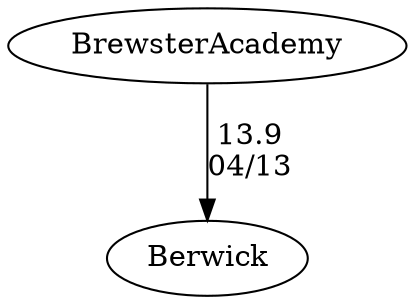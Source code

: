 digraph girls3foursBrewsterAcademy {Berwick [URL="girls3foursBrewsterAcademyBerwick.html"];BrewsterAcademy [URL="girls3foursBrewsterAcademyBrewsterAcademy.html"];BrewsterAcademy -> Berwick[label="13.9
04/13", weight="87", tooltip="NEIRA Boys & Girls Fours,Berwick Academy vs. Brewster Academy			
Distance: 1500 Conditions: Tail Current with a strong tail/cross wind with occasional gusts. Fun conditions for first race of the season! Thank you for Brewster for making the trip. Comments: Mixed boats were exhibition events and a combo of boys and girls of various skill levels - anything to get some new rowers more racing experience!
None", URL="https://www.row2k.com/results/resultspage.cfm?UID=193F4296CB862153CF0FD21B95E6AB20&cat=5", random="random"]}
